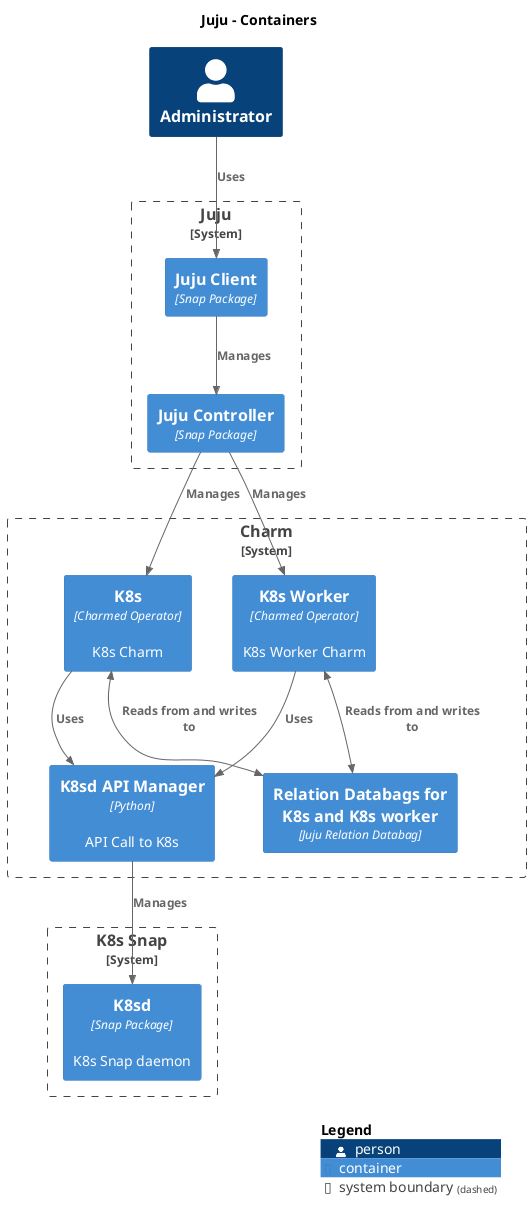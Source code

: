 @startuml
set separator none
title Juju - Containers

top to bottom direction

!include <C4/C4>
!include <C4/C4_Context>
!include <C4/C4_Container>

Person(Administrator, "Administrator", $descr="", $tags="", $link="")

System_Boundary("Charm_boundary", "Charm", $tags="") {
  Container(Juju.K8s, "K8s", $techn="Charmed Operator", $descr="K8s Charm", $tags="", $link="")
  Container(Juju.K8sWorker, "K8s Worker", $techn="Charmed Operator", $descr="K8s Worker Charm", $tags="", $link="")
  Container(Juju.ApiManager, "K8sd API Manager", $techn="Python", $descr="API Call to K8s", $tags="", $link="")
  Container(Juju.RelationData, "Relation Databags for K8s and K8s worker", $techn="Juju Relation Databag", $descr="", $tags="", $link="")
}

System_Boundary("Juju_boundary", "Juju", $tags="") {
  Container(Juju.JujuController, "Juju Controller", $techn="Snap Package", $descr="", $tags="", $link="")
  Container(Juju.JujuClient, "Juju Client", $techn="Snap Package", $descr="", $tags="", $link="")
}

System_Boundary("K8s_snap", "K8s Snap", $tags="") {
  Container(K8sSnap.K8sd, "K8sd", $techn="Snap Package", $descr="K8s Snap daemon", $tags="", $link="")
}

Rel(Juju.K8s, Juju.ApiManager, "Uses", $techn="", $tags="", $link="")
Rel(Juju.K8sWorker, Juju.ApiManager, "Uses", $techn="", $tags="", $link="")
BiRel(Juju.K8sWorker, Juju.RelationData, "Reads from and writes to", $techn="", $tags="", $link="")
BiRel(Juju.K8s, Juju.RelationData, "Reads from and writes to", $techn="", $tags="", $link="")
Rel(Juju.JujuController, Juju.K8s, "Manages", $techn="", $tags="", $link="")
Rel(Juju.JujuController, Juju.K8sWorker, "Manages", $techn="", $tags="", $link="")
Rel(Administrator, Juju.JujuClient, "Uses", $techn="", $tags="", $link="")
Rel(Juju.JujuClient, Juju.JujuController, "Manages", $techn="", $tags="", $link="")
Rel(Juju.ApiManager, K8sSnap.K8sd, "Manages", $techn="", $tags="", $link="")

SHOW_LEGEND(true)
@enduml
